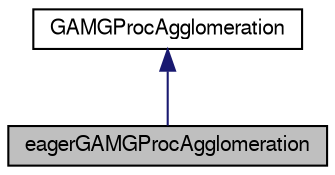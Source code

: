 digraph "eagerGAMGProcAgglomeration"
{
  bgcolor="transparent";
  edge [fontname="FreeSans",fontsize="10",labelfontname="FreeSans",labelfontsize="10"];
  node [fontname="FreeSans",fontsize="10",shape=record];
  Node1 [label="eagerGAMGProcAgglomeration",height=0.2,width=0.4,color="black", fillcolor="grey75", style="filled" fontcolor="black"];
  Node2 -> Node1 [dir="back",color="midnightblue",fontsize="10",style="solid",fontname="FreeSans"];
  Node2 [label="GAMGProcAgglomeration",height=0.2,width=0.4,color="black",URL="$a00875.html",tooltip="Processor agglomeration of GAMGAgglomerations. "];
}
